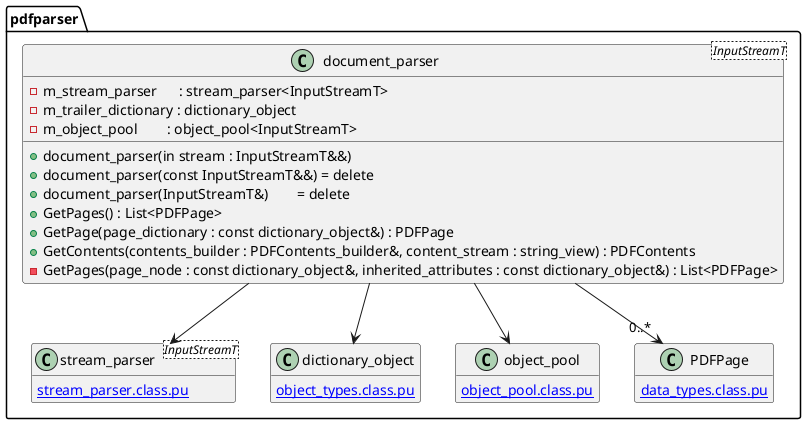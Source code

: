 @startuml document_parser
hide empty members
namespace pdfparser {
class document_parser<InputStreamT> {
	-m_stream_parser      : stream_parser<InputStreamT>
	-m_trailer_dictionary : dictionary_object
	-m_object_pool        : object_pool<InputStreamT>

	+document_parser(in stream : InputStreamT&&)
	+document_parser(const InputStreamT&&) = delete
	+document_parser(InputStreamT&)        = delete
	+GetPages() : List<PDFPage>
	+GetPage(page_dictionary : const dictionary_object&) : PDFPage
	+GetContents(contents_builder : PDFContents_builder&, content_stream : string_view) : PDFContents
	-GetPages(page_node : const dictionary_object&, inherited_attributes : const dictionary_object&) : List<PDFPage>
}
document_parser --> stream_parser
document_parser --> dictionary_object 
document_parser --> object_pool
document_parser --> "0..*" PDFPage

class stream_parser<InputStreamT> {
	[[stream_parser.class.pu]]
}
class object_pool {
	[[object_pool.class.pu]]
}
class dictionary_object {
	[[object_types.class.pu]]
}
class PDFPage {
	[[data_types.class.pu]]
}
@enduml
